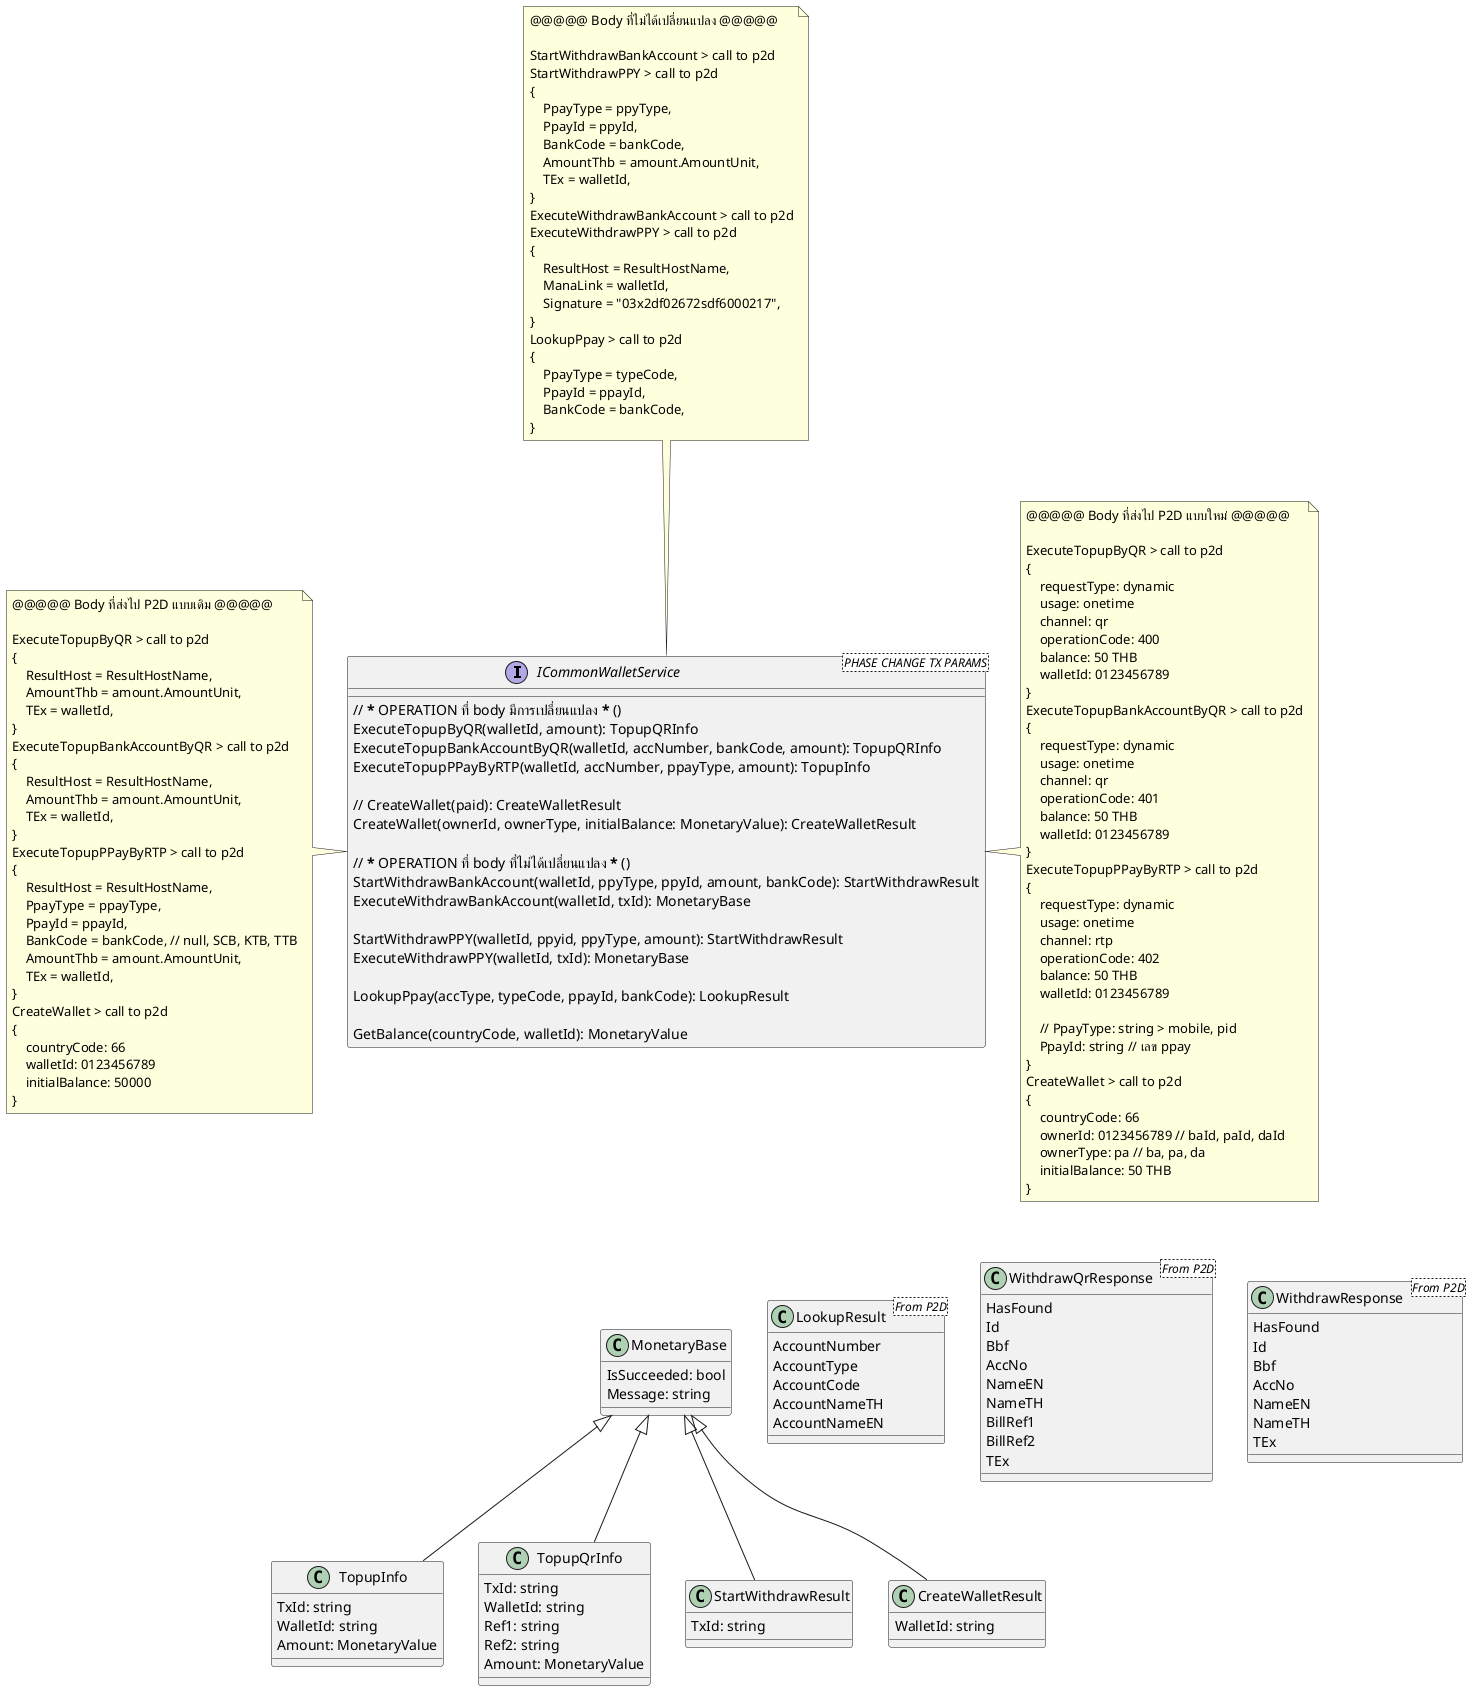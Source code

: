 @startuml financial-interface

interface ICommonWalletService <PHASE CHANGE TX PARAMS> {
    // ***** OPERATION ที่ body มีการเปลี่ยนแปลง ***** ()
    ExecuteTopupByQR(walletId, amount): TopupQRInfo
    ExecuteTopupBankAccountByQR(walletId, accNumber, bankCode, amount): TopupQRInfo
    ExecuteTopupPPayByRTP(walletId, accNumber, ppayType, amount): TopupInfo

    // CreateWallet(paid): CreateWalletResult
    CreateWallet(ownerId, ownerType, initialBalance: MonetaryValue): CreateWalletResult
    
    // ***** OPERATION ที่ body ที่ไม่ได้เปลี่ยนแปลง ***** ()
    StartWithdrawBankAccount(walletId, ppyType, ppyId, amount, bankCode): StartWithdrawResult
    ExecuteWithdrawBankAccount(walletId, txId): MonetaryBase
    
    StartWithdrawPPY(walletId, ppyid, ppyType, amount): StartWithdrawResult
    ExecuteWithdrawPPY(walletId, txId): MonetaryBase

    LookupPpay(accType, typeCode, ppayId, bankCode): LookupResult
    
    GetBalance(countryCode, walletId): MonetaryValue
}

note left of ICommonWalletService
@@@@@ Body ที่ส่งไป P2D แบบเดิม @@@@@

ExecuteTopupByQR > call to p2d
{
    ResultHost = ResultHostName,
    AmountThb = amount.AmountUnit,
    TEx = walletId,
}
ExecuteTopupBankAccountByQR > call to p2d
{
    ResultHost = ResultHostName,
    AmountThb = amount.AmountUnit,
    TEx = walletId,
}
ExecuteTopupPPayByRTP > call to p2d
{
    ResultHost = ResultHostName,
    PpayType = ppayType,
    PpayId = ppayId,
    BankCode = bankCode, // null, SCB, KTB, TTB
    AmountThb = amount.AmountUnit,
    TEx = walletId,
}
CreateWallet > call to p2d
{
    countryCode: 66
    walletId: 0123456789
    initialBalance: 50000
}
end note

note right of ICommonWalletService
@@@@@ Body ที่ส่งไป P2D แบบใหม่ @@@@@

ExecuteTopupByQR > call to p2d
{
    requestType: dynamic
    usage: onetime
    channel: qr
    operationCode: 400
    balance: 50 THB
    walletId: 0123456789
}
ExecuteTopupBankAccountByQR > call to p2d
{
    requestType: dynamic
    usage: onetime
    channel: qr
    operationCode: 401
    balance: 50 THB
    walletId: 0123456789
}
ExecuteTopupPPayByRTP > call to p2d
{
    requestType: dynamic
    usage: onetime
    channel: rtp
    operationCode: 402
    balance: 50 THB
    walletId: 0123456789

    // PpayType: string > mobile, pid
    PpayId: string // เลข ppay
}
CreateWallet > call to p2d
{
    countryCode: 66
    ownerId: 0123456789 // baId, paId, daId
    ownerType: pa // ba, pa, da
    initialBalance: 50 THB
}
end note

note top of ICommonWalletService
@@@@@ Body ที่ไม่ได้เปลี่ยนแปลง @@@@@

StartWithdrawBankAccount > call to p2d
StartWithdrawPPY > call to p2d
{
    PpayType = ppyType,
    PpayId = ppyId,
    BankCode = bankCode,
    AmountThb = amount.AmountUnit,
    TEx = walletId,
}
ExecuteWithdrawBankAccount > call to p2d
ExecuteWithdrawPPY > call to p2d
{
    ResultHost = ResultHostName,
    ManaLink = walletId,
    Signature = "03x2df02672sdf6000217",
}
LookupPpay > call to p2d
{
    PpayType = typeCode,
    PpayId = ppayId,
    BankCode = bankCode,
}
end note

class MonetaryBase {
    IsSucceeded: bool
    Message: string
}
ICommonWalletService .[hidden].> MonetaryBase

class TopupInfo extends MonetaryBase {
    TxId: string
    WalletId: string
    Amount: MonetaryValue
}

class TopupQrInfo extends MonetaryBase {
    TxId: string
    WalletId: string
    Ref1: string
    Ref2: string
    Amount: MonetaryValue
}

class StartWithdrawResult extends MonetaryBase {
    TxId: string
}

class CreateWalletResult extends MonetaryBase {
    WalletId: string
}

class WithdrawResponse<From P2D> {
    HasFound
    Id
    Bbf
    AccNo
    NameEN
    NameTH
    TEx
}
MonetaryBase .[hidden]r.> WithdrawResponse

class WithdrawQrResponse<From P2D> {
    HasFound
    Id
    Bbf
    AccNo
    NameEN
    NameTH
    BillRef1
    BillRef2
    TEx
}
MonetaryBase .[hidden]r.> WithdrawQrResponse

class LookupResult<From P2D> {
    AccountNumber
    AccountType
    AccountCode
    AccountNameTH
    AccountNameEN
}
MonetaryBase .[hidden]r.> LookupResult

@enduml